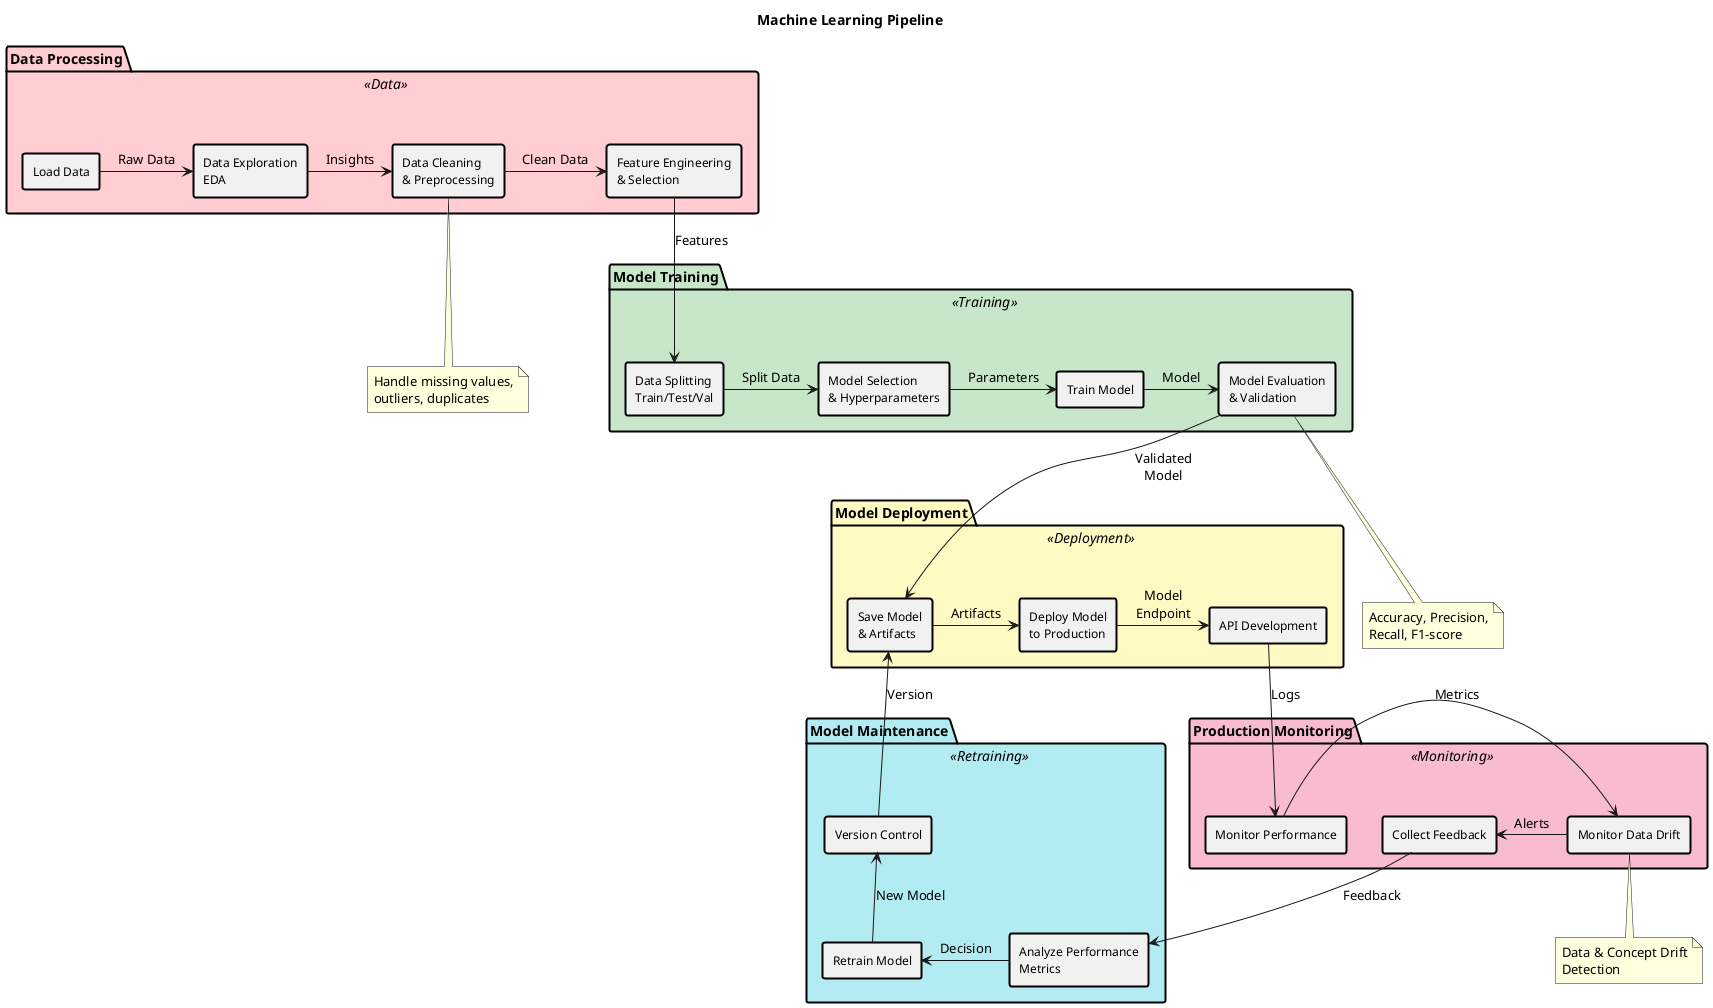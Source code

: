 @startuml

title Machine Learning Pipeline

' Define styles
skinparam package {
    BorderColor black
    BorderThickness 2
    FontSize 14
}

skinparam rectangle {
    BorderColor black
    BorderThickness 2
    FontSize 12
}

' Define colors for different stages
skinparam package {
    BackgroundColor<<Data>> #FFCDD2
    BackgroundColor<<Training>> #C8E6C9
    BackgroundColor<<Deployment>> #FFF9C4
    BackgroundColor<<Monitoring>> #F8BBD0
    BackgroundColor<<Retraining>> #B2EBF2
}

' Define components
package "Data Processing" <<Data>> {
    rectangle "Load Data" as LD
    rectangle "Data Exploration\nEDA" as DE
    rectangle "Data Cleaning\n& Preprocessing" as DC
    rectangle "Feature Engineering\n& Selection" as FE
}

package "Model Training" <<Training>> {
    rectangle "Data Splitting\nTrain/Test/Val" as DS
    rectangle "Model Selection\n& Hyperparameters" as MS
    rectangle "Train Model" as TM
    rectangle "Model Evaluation\n& Validation" as ME
}

package "Model Deployment" <<Deployment>> {
    rectangle "Save Model\n& Artifacts" as SM
    rectangle "Deploy Model\nto Production" as DM
    rectangle "API Development" as API
}

package "Production Monitoring" <<Monitoring>> {
    rectangle "Monitor Performance" as MP
    rectangle "Monitor Data Drift" as MDD
    rectangle "Collect Feedback" as CF
}

package "Model Maintenance" <<Retraining>> {
    rectangle "Analyze Performance\nMetrics" as APM
    rectangle "Retrain Model" as RM
    rectangle "Version Control" as VC
}

' Define connections with labels
LD -right-> DE : Raw Data
DE -right-> DC : Insights
DC -right-> FE : Clean Data
FE -down-> DS : Features
DS -right-> MS : Split Data
MS -right-> TM : Parameters
TM -right-> ME : Model
ME -down-> SM : Validated\nModel
SM -right-> DM : Artifacts
DM -right-> API : Model\nEndpoint
API -down-> MP : Logs
MP -right-> MDD : Metrics
MDD -right-> CF : Alerts
CF -down-> APM : Feedback
APM -right-> RM : Decision
RM -up-> VC : New Model
VC -up-> SM : Version

' Add notes
note bottom of DC
  Handle missing values,
  outliers, duplicates
end note

note bottom of ME
  Accuracy, Precision,
  Recall, F1-score
end note

note bottom of MDD
  Data & Concept Drift
  Detection
end note

@enduml